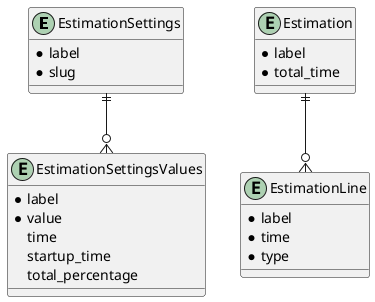 @startuml

entity EstimationSettings {
    *label
    *slug
}

entity EstimationSettingsValues {
    *label
    *value
    time
    startup_time
    total_percentage
}

entity Estimation {
    *label
    *total_time
}

entity EstimationLine {
    *label
    *time
    *type
}

Estimation ||--o{ EstimationLine
EstimationSettings ||--o{ EstimationSettingsValues
@enduml
